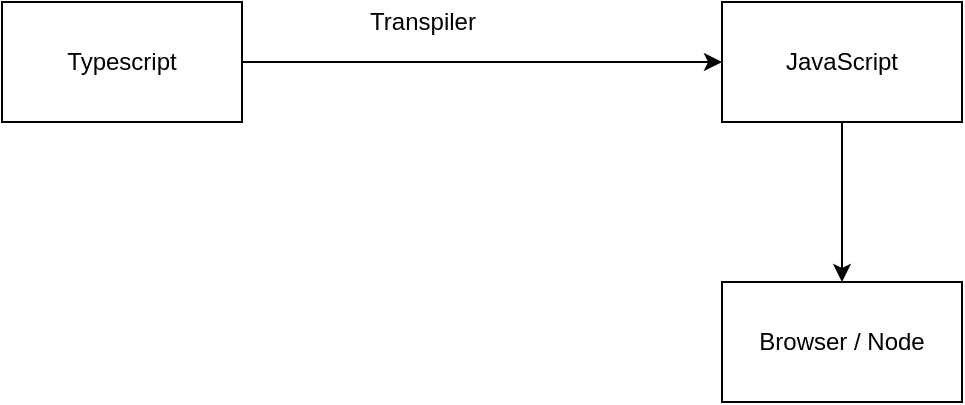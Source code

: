 <mxfile version="17.4.6" type="device" pages="5"><diagram id="P7CXUxq4p2wmJNcO4njA" name="Page-1"><mxGraphModel dx="1209" dy="671" grid="1" gridSize="10" guides="1" tooltips="1" connect="1" arrows="1" fold="1" page="1" pageScale="1" pageWidth="850" pageHeight="1100" math="0" shadow="0"><root><mxCell id="0"/><mxCell id="1" parent="0"/><mxCell id="oU3HxdKcEG_-ibyoC2eJ-3" value="" style="edgeStyle=orthogonalEdgeStyle;rounded=0;orthogonalLoop=1;jettySize=auto;html=1;" parent="1" source="oU3HxdKcEG_-ibyoC2eJ-1" target="oU3HxdKcEG_-ibyoC2eJ-2" edge="1"><mxGeometry relative="1" as="geometry"/></mxCell><mxCell id="oU3HxdKcEG_-ibyoC2eJ-1" value="Typescript" style="rounded=0;whiteSpace=wrap;html=1;" parent="1" vertex="1"><mxGeometry x="90" y="240" width="120" height="60" as="geometry"/></mxCell><mxCell id="oU3HxdKcEG_-ibyoC2eJ-5" value="" style="edgeStyle=orthogonalEdgeStyle;rounded=0;orthogonalLoop=1;jettySize=auto;html=1;" parent="1" source="oU3HxdKcEG_-ibyoC2eJ-2" target="oU3HxdKcEG_-ibyoC2eJ-4" edge="1"><mxGeometry relative="1" as="geometry"/></mxCell><mxCell id="oU3HxdKcEG_-ibyoC2eJ-2" value="JavaScript" style="rounded=0;whiteSpace=wrap;html=1;" parent="1" vertex="1"><mxGeometry x="450" y="240" width="120" height="60" as="geometry"/></mxCell><mxCell id="oU3HxdKcEG_-ibyoC2eJ-4" value="Browser / Node" style="rounded=0;whiteSpace=wrap;html=1;" parent="1" vertex="1"><mxGeometry x="450" y="380" width="120" height="60" as="geometry"/></mxCell><mxCell id="oU3HxdKcEG_-ibyoC2eJ-6" value="Transpiler" style="text;html=1;align=center;verticalAlign=middle;resizable=0;points=[];autosize=1;strokeColor=none;fillColor=none;" parent="1" vertex="1"><mxGeometry x="265" y="240" width="70" height="20" as="geometry"/></mxCell></root></mxGraphModel></diagram><diagram id="FXTbuwqc1mGdaXWdw7Zm" name="Page-2"><mxGraphModel dx="834" dy="463" grid="1" gridSize="10" guides="1" tooltips="1" connect="1" arrows="1" fold="1" page="1" pageScale="1" pageWidth="850" pageHeight="1100" math="0" shadow="0"><root><mxCell id="0"/><mxCell id="1" parent="0"/><mxCell id="V2_ksXwRN4BQplcUnAqq-1" value="" style="rounded=0;whiteSpace=wrap;html=1;" vertex="1" parent="1"><mxGeometry x="300" y="200" width="300" height="380" as="geometry"/></mxCell><mxCell id="V2_ksXwRN4BQplcUnAqq-3" value="" style="rounded=0;whiteSpace=wrap;html=1;" vertex="1" parent="1"><mxGeometry x="425" y="240" width="120" height="20" as="geometry"/></mxCell><mxCell id="V2_ksXwRN4BQplcUnAqq-4" value="Title :" style="text;html=1;strokeColor=none;fillColor=none;align=center;verticalAlign=middle;whiteSpace=wrap;rounded=0;" vertex="1" parent="1"><mxGeometry x="330" y="235" width="60" height="30" as="geometry"/></mxCell><mxCell id="V2_ksXwRN4BQplcUnAqq-5" value="" style="rounded=0;whiteSpace=wrap;html=1;" vertex="1" parent="1"><mxGeometry x="425" y="285" width="120" height="20" as="geometry"/></mxCell><mxCell id="V2_ksXwRN4BQplcUnAqq-6" value="Date" style="text;html=1;strokeColor=none;fillColor=none;align=center;verticalAlign=middle;whiteSpace=wrap;rounded=0;" vertex="1" parent="1"><mxGeometry x="330" y="280" width="60" height="30" as="geometry"/></mxCell><mxCell id="V2_ksXwRN4BQplcUnAqq-7" value="" style="rounded=0;whiteSpace=wrap;html=1;" vertex="1" parent="1"><mxGeometry x="425" y="335" width="120" height="20" as="geometry"/></mxCell><mxCell id="V2_ksXwRN4BQplcUnAqq-8" value="Amount" style="text;html=1;strokeColor=none;fillColor=none;align=center;verticalAlign=middle;whiteSpace=wrap;rounded=0;" vertex="1" parent="1"><mxGeometry x="330" y="330" width="60" height="30" as="geometry"/></mxCell><mxCell id="V2_ksXwRN4BQplcUnAqq-9" value="payment / receipt" style="rounded=0;whiteSpace=wrap;html=1;" vertex="1" parent="1"><mxGeometry x="425" y="385" width="120" height="20" as="geometry"/></mxCell><mxCell id="V2_ksXwRN4BQplcUnAqq-10" value="Type" style="text;html=1;strokeColor=none;fillColor=none;align=center;verticalAlign=middle;whiteSpace=wrap;rounded=0;" vertex="1" parent="1"><mxGeometry x="330" y="380" width="60" height="30" as="geometry"/></mxCell><mxCell id="V2_ksXwRN4BQplcUnAqq-11" value="ADD" style="rounded=0;whiteSpace=wrap;html=1;fillColor=#60a917;fontColor=#ffffff;strokeColor=#2D7600;" vertex="1" parent="1"><mxGeometry x="340" y="420" width="90" height="30" as="geometry"/></mxCell><mxCell id="V2_ksXwRN4BQplcUnAqq-12" value="Payment : {title} - {Date} | {Amount}" style="rounded=0;whiteSpace=wrap;html=1;" vertex="1" parent="1"><mxGeometry x="340" y="480" width="230" height="30" as="geometry"/></mxCell><mxCell id="V2_ksXwRN4BQplcUnAqq-13" value="Receipt : {title} - {Date} | {Amount}" style="rounded=0;whiteSpace=wrap;html=1;" vertex="1" parent="1"><mxGeometry x="340" y="520" width="230" height="30" as="geometry"/></mxCell><mxCell id="V2_ksXwRN4BQplcUnAqq-14" value="Money Book App" style="text;strokeColor=none;fillColor=none;html=1;fontSize=24;fontStyle=1;verticalAlign=middle;align=center;" vertex="1" parent="1"><mxGeometry x="405" y="160" width="100" height="40" as="geometry"/></mxCell></root></mxGraphModel></diagram><diagram id="cxRqFEHWdKRoTaAgsOug" name="Page-3"><mxGraphModel dx="834" dy="463" grid="1" gridSize="10" guides="1" tooltips="1" connect="1" arrows="1" fold="1" page="1" pageScale="1" pageWidth="850" pageHeight="1100" math="0" shadow="0"><root><mxCell id="0"/><mxCell id="1" parent="0"/><mxCell id="dqQgymQwA2q7bdFBa4oJ-6" value="" style="edgeStyle=orthogonalEdgeStyle;rounded=0;orthogonalLoop=1;jettySize=auto;html=1;" edge="1" parent="1" source="dqQgymQwA2q7bdFBa4oJ-1" target="dqQgymQwA2q7bdFBa4oJ-5"><mxGeometry relative="1" as="geometry"/></mxCell><mxCell id="dqQgymQwA2q7bdFBa4oJ-1" value="" style="rounded=0;whiteSpace=wrap;html=1;" vertex="1" parent="1"><mxGeometry x="100" y="250" width="120" height="170" as="geometry"/></mxCell><mxCell id="dqQgymQwA2q7bdFBa4oJ-2" value="Real DOM" style="text;html=1;align=center;verticalAlign=middle;resizable=0;points=[];autosize=1;strokeColor=none;fillColor=none;" vertex="1" parent="1"><mxGeometry x="125" y="200" width="70" height="20" as="geometry"/></mxCell><mxCell id="dqQgymQwA2q7bdFBa4oJ-20" style="edgeStyle=orthogonalEdgeStyle;rounded=0;orthogonalLoop=1;jettySize=auto;html=1;exitX=1;exitY=0.5;exitDx=0;exitDy=0;entryX=0.5;entryY=1;entryDx=0;entryDy=0;" edge="1" parent="1" source="dqQgymQwA2q7bdFBa4oJ-5" target="dqQgymQwA2q7bdFBa4oJ-10"><mxGeometry relative="1" as="geometry"/></mxCell><mxCell id="dqQgymQwA2q7bdFBa4oJ-5" value="User" style="ellipse;whiteSpace=wrap;html=1;rounded=0;" vertex="1" parent="1"><mxGeometry x="100" y="490" width="120" height="60" as="geometry"/></mxCell><mxCell id="dqQgymQwA2q7bdFBa4oJ-7" value="div" style="rounded=0;whiteSpace=wrap;html=1;" vertex="1" parent="1"><mxGeometry x="130" y="270" width="60" height="30" as="geometry"/></mxCell><mxCell id="dqQgymQwA2q7bdFBa4oJ-8" value="p&lt;span style=&quot;color: rgba(0 , 0 , 0 , 0) ; font-family: monospace ; font-size: 0px&quot;&gt;%3CmxGraphModel%3E%3Croot%3E%3CmxCell%20id%3D%220%22%2F%3E%3CmxCell%20id%3D%221%22%20parent%3D%220%22%2F%3E%3CmxCell%20id%3D%222%22%20value%3D%22div%22%20style%3D%22rounded%3D0%3BwhiteSpace%3Dwrap%3Bhtml%3D1%3B%22%20vertex%3D%221%22%20parent%3D%221%22%3E%3CmxGeometry%20x%3D%22130%22%20y%3D%22270%22%20width%3D%2260%22%20height%3D%2230%22%20as%3D%22geometry%22%2F%3E%3C%2FmxCell%3E%3C%2Froot%3E%3C%2FmxGraphModel%3E&lt;/span&gt;" style="rounded=0;whiteSpace=wrap;html=1;" vertex="1" parent="1"><mxGeometry x="130" y="310" width="60" height="30" as="geometry"/></mxCell><mxCell id="dqQgymQwA2q7bdFBa4oJ-9" value="ul" style="rounded=0;whiteSpace=wrap;html=1;" vertex="1" parent="1"><mxGeometry x="130" y="350" width="60" height="30" as="geometry"/></mxCell><mxCell id="dqQgymQwA2q7bdFBa4oJ-24" style="edgeStyle=orthogonalEdgeStyle;rounded=0;orthogonalLoop=1;jettySize=auto;html=1;exitX=0;exitY=0.5;exitDx=0;exitDy=0;entryX=1;entryY=0.5;entryDx=0;entryDy=0;" edge="1" parent="1" source="dqQgymQwA2q7bdFBa4oJ-10" target="dqQgymQwA2q7bdFBa4oJ-15"><mxGeometry relative="1" as="geometry"/></mxCell><mxCell id="dqQgymQwA2q7bdFBa4oJ-10" value="" style="rounded=0;whiteSpace=wrap;html=1;" vertex="1" parent="1"><mxGeometry x="520" y="250" width="120" height="170" as="geometry"/></mxCell><mxCell id="dqQgymQwA2q7bdFBa4oJ-11" value="div" style="rounded=0;whiteSpace=wrap;html=1;" vertex="1" parent="1"><mxGeometry x="550" y="270" width="60" height="30" as="geometry"/></mxCell><mxCell id="dqQgymQwA2q7bdFBa4oJ-12" value="p&lt;span style=&quot;color: rgba(0 , 0 , 0 , 0) ; font-family: monospace ; font-size: 0px&quot;&gt;%3CmxGraphModel%3E%3Croot%3E%3CmxCell%20id%3D%220%22%2F%3E%3CmxCell%20id%3D%221%22%20parent%3D%220%22%2F%3E%3CmxCell%20id%3D%222%22%20value%3D%22div%22%20style%3D%22rounded%3D0%3BwhiteSpace%3Dwrap%3Bhtml%3D1%3B%22%20vertex%3D%221%22%20parent%3D%221%22%3E%3CmxGeometry%20x%3D%22130%22%20y%3D%22270%22%20width%3D%2260%22%20height%3D%2230%22%20as%3D%22geometry%22%2F%3E%3C%2FmxCell%3E%3C%2Froot%3E%3C%2FmxGraphModel%3E&lt;/span&gt;" style="rounded=0;whiteSpace=wrap;html=1;" vertex="1" parent="1"><mxGeometry x="550" y="310" width="60" height="30" as="geometry"/></mxCell><mxCell id="dqQgymQwA2q7bdFBa4oJ-13" value="ul" style="rounded=0;whiteSpace=wrap;html=1;" vertex="1" parent="1"><mxGeometry x="550" y="350" width="60" height="30" as="geometry"/></mxCell><mxCell id="dqQgymQwA2q7bdFBa4oJ-14" value="Previous Virtual DOM" style="text;html=1;align=center;verticalAlign=middle;resizable=0;points=[];autosize=1;strokeColor=none;fillColor=none;" vertex="1" parent="1"><mxGeometry x="515" y="200" width="130" height="20" as="geometry"/></mxCell><mxCell id="dqQgymQwA2q7bdFBa4oJ-27" style="edgeStyle=orthogonalEdgeStyle;rounded=0;orthogonalLoop=1;jettySize=auto;html=1;exitX=0;exitY=0.5;exitDx=0;exitDy=0;entryX=1;entryY=0.5;entryDx=0;entryDy=0;" edge="1" parent="1" source="dqQgymQwA2q7bdFBa4oJ-15" target="dqQgymQwA2q7bdFBa4oJ-1"><mxGeometry relative="1" as="geometry"/></mxCell><mxCell id="dqQgymQwA2q7bdFBa4oJ-15" value="" style="rounded=0;whiteSpace=wrap;html=1;" vertex="1" parent="1"><mxGeometry x="320" y="250" width="120" height="170" as="geometry"/></mxCell><mxCell id="dqQgymQwA2q7bdFBa4oJ-16" value="div" style="rounded=0;whiteSpace=wrap;html=1;" vertex="1" parent="1"><mxGeometry x="350" y="270" width="60" height="30" as="geometry"/></mxCell><mxCell id="dqQgymQwA2q7bdFBa4oJ-17" value="p&lt;span style=&quot;color: rgba(0 , 0 , 0 , 0) ; font-family: monospace ; font-size: 0px&quot;&gt;%3CmxGraphModel%3E%3Croot%3E%3CmxCell%20id%3D%220%22%2F%3E%3CmxCell%20id%3D%221%22%20parent%3D%220%22%2F%3E%3CmxCell%20id%3D%222%22%20value%3D%22div%22%20style%3D%22rounded%3D0%3BwhiteSpace%3Dwrap%3Bhtml%3D1%3B%22%20vertex%3D%221%22%20parent%3D%221%22%3E%3CmxGeometry%20x%3D%22130%22%20y%3D%22270%22%20width%3D%2260%22%20height%3D%2230%22%20as%3D%22geometry%22%2F%3E%3C%2FmxCell%3E%3C%2Froot%3E%3C%2FmxGraphModel%3E&lt;/span&gt;" style="rounded=0;whiteSpace=wrap;html=1;" vertex="1" parent="1"><mxGeometry x="350" y="310" width="60" height="30" as="geometry"/></mxCell><mxCell id="dqQgymQwA2q7bdFBa4oJ-18" value="ul" style="rounded=0;whiteSpace=wrap;html=1;" vertex="1" parent="1"><mxGeometry x="350" y="350" width="60" height="30" as="geometry"/></mxCell><mxCell id="dqQgymQwA2q7bdFBa4oJ-19" value="Current Virtual DOM" style="text;html=1;align=center;verticalAlign=middle;resizable=0;points=[];autosize=1;strokeColor=none;fillColor=none;" vertex="1" parent="1"><mxGeometry x="320" y="200" width="120" height="20" as="geometry"/></mxCell><mxCell id="dqQgymQwA2q7bdFBa4oJ-21" value="State" style="text;html=1;align=center;verticalAlign=middle;resizable=0;points=[];autosize=1;strokeColor=none;fillColor=none;" vertex="1" parent="1"><mxGeometry x="345" y="490" width="40" height="20" as="geometry"/></mxCell><mxCell id="dqQgymQwA2q7bdFBa4oJ-22" value="p" style="rounded=0;whiteSpace=wrap;html=1;fillColor=#dae8fc;strokeColor=#6c8ebf;" vertex="1" parent="1"><mxGeometry x="550" y="380" width="60" height="30" as="geometry"/></mxCell><mxCell id="dqQgymQwA2q7bdFBa4oJ-23" value="p" style="rounded=0;whiteSpace=wrap;html=1;fillColor=#dae8fc;strokeColor=#6c8ebf;" vertex="1" parent="1"><mxGeometry x="350" y="380" width="60" height="30" as="geometry"/></mxCell><mxCell id="dqQgymQwA2q7bdFBa4oJ-25" value="diffing Algo" style="text;html=1;align=center;verticalAlign=middle;resizable=0;points=[];autosize=1;strokeColor=none;fillColor=none;" vertex="1" parent="1"><mxGeometry x="440" y="300" width="70" height="20" as="geometry"/></mxCell><mxCell id="dqQgymQwA2q7bdFBa4oJ-26" value="p" style="rounded=0;whiteSpace=wrap;html=1;fillColor=#dae8fc;strokeColor=#6c8ebf;" vertex="1" parent="1"><mxGeometry x="130" y="380" width="60" height="30" as="geometry"/></mxCell><mxCell id="dqQgymQwA2q7bdFBa4oJ-28" value="reconciliation" style="text;html=1;align=center;verticalAlign=middle;resizable=0;points=[];autosize=1;strokeColor=none;fillColor=none;" vertex="1" parent="1"><mxGeometry x="220" y="300" width="90" height="20" as="geometry"/></mxCell><mxCell id="dqQgymQwA2q7bdFBa4oJ-35" style="edgeStyle=orthogonalEdgeStyle;rounded=0;orthogonalLoop=1;jettySize=auto;html=1;exitX=0;exitY=0.5;exitDx=0;exitDy=0;entryX=1;entryY=0.5;entryDx=0;entryDy=0;" edge="1" parent="1" source="dqQgymQwA2q7bdFBa4oJ-29" target="dqQgymQwA2q7bdFBa4oJ-10"><mxGeometry relative="1" as="geometry"/></mxCell><mxCell id="dqQgymQwA2q7bdFBa4oJ-29" value="" style="rounded=0;whiteSpace=wrap;html=1;" vertex="1" parent="1"><mxGeometry x="790" y="250" width="120" height="170" as="geometry"/></mxCell><mxCell id="dqQgymQwA2q7bdFBa4oJ-30" value="React App" style="text;html=1;align=center;verticalAlign=middle;resizable=0;points=[];autosize=1;strokeColor=none;fillColor=none;" vertex="1" parent="1"><mxGeometry x="815" y="210" width="70" height="20" as="geometry"/></mxCell><mxCell id="dqQgymQwA2q7bdFBa4oJ-31" value="Component 1" style="rounded=0;whiteSpace=wrap;html=1;" vertex="1" parent="1"><mxGeometry x="805" y="265" width="90" height="40" as="geometry"/></mxCell><mxCell id="dqQgymQwA2q7bdFBa4oJ-32" value="Component 1" style="rounded=0;whiteSpace=wrap;html=1;" vertex="1" parent="1"><mxGeometry x="805" y="320" width="90" height="40" as="geometry"/></mxCell><mxCell id="dqQgymQwA2q7bdFBa4oJ-33" value="Component 1" style="rounded=0;whiteSpace=wrap;html=1;" vertex="1" parent="1"><mxGeometry x="805" y="370" width="90" height="40" as="geometry"/></mxCell></root></mxGraphModel></diagram><diagram id="YVeQXx_CBv60THiBEofJ" name="Page-4"><mxGraphModel dx="1209" dy="671" grid="1" gridSize="10" guides="1" tooltips="1" connect="1" arrows="1" fold="1" page="1" pageScale="1" pageWidth="850" pageHeight="1100" math="0" shadow="0"><root><mxCell id="0"/><mxCell id="1" parent="0"/><mxCell id="ELaKCrcZB-_dq25dAe_A-3" value="" style="edgeStyle=orthogonalEdgeStyle;rounded=0;orthogonalLoop=1;jettySize=auto;html=1;" parent="1" source="ELaKCrcZB-_dq25dAe_A-1" target="ELaKCrcZB-_dq25dAe_A-2" edge="1"><mxGeometry relative="1" as="geometry"/></mxCell><mxCell id="ELaKCrcZB-_dq25dAe_A-1" value="&amp;gt; npm start" style="text;html=1;align=center;verticalAlign=middle;resizable=0;points=[];autosize=1;strokeColor=none;fillColor=none;" parent="1" vertex="1"><mxGeometry x="90" y="190" width="80" height="20" as="geometry"/></mxCell><mxCell id="ELaKCrcZB-_dq25dAe_A-5" value="" style="edgeStyle=orthogonalEdgeStyle;rounded=0;orthogonalLoop=1;jettySize=auto;html=1;" parent="1" source="ELaKCrcZB-_dq25dAe_A-2" target="ELaKCrcZB-_dq25dAe_A-4" edge="1"><mxGeometry relative="1" as="geometry"/></mxCell><mxCell id="ELaKCrcZB-_dq25dAe_A-2" value="triggers react-scripts start" style="text;html=1;align=center;verticalAlign=middle;resizable=0;points=[];autosize=1;strokeColor=none;fillColor=none;" parent="1" vertex="1"><mxGeometry x="215" y="190" width="150" height="20" as="geometry"/></mxCell><mxCell id="ELaKCrcZB-_dq25dAe_A-7" value="" style="edgeStyle=orthogonalEdgeStyle;rounded=0;orthogonalLoop=1;jettySize=auto;html=1;" parent="1" source="ELaKCrcZB-_dq25dAe_A-4" target="ELaKCrcZB-_dq25dAe_A-6" edge="1"><mxGeometry relative="1" as="geometry"/></mxCell><mxCell id="ELaKCrcZB-_dq25dAe_A-4" value="starts WebpackDevServer" style="text;html=1;align=center;verticalAlign=middle;resizable=0;points=[];autosize=1;strokeColor=none;fillColor=none;" parent="1" vertex="1"><mxGeometry x="440" y="190" width="160" height="20" as="geometry"/></mxCell><mxCell id="ELaKCrcZB-_dq25dAe_A-9" value="" style="edgeStyle=orthogonalEdgeStyle;rounded=0;orthogonalLoop=1;jettySize=auto;html=1;" parent="1" source="ELaKCrcZB-_dq25dAe_A-6" target="ELaKCrcZB-_dq25dAe_A-8" edge="1"><mxGeometry relative="1" as="geometry"/></mxCell><mxCell id="ELaKCrcZB-_dq25dAe_A-6" value="WebpackDevServer servers index.html file" style="text;html=1;align=center;verticalAlign=middle;resizable=0;points=[];autosize=1;strokeColor=none;fillColor=none;" parent="1" vertex="1"><mxGeometry x="400" y="290" width="240" height="20" as="geometry"/></mxCell><mxCell id="ELaKCrcZB-_dq25dAe_A-11" value="" style="edgeStyle=orthogonalEdgeStyle;rounded=0;orthogonalLoop=1;jettySize=auto;html=1;" parent="1" source="ELaKCrcZB-_dq25dAe_A-8" target="ELaKCrcZB-_dq25dAe_A-10" edge="1"><mxGeometry relative="1" as="geometry"/></mxCell><mxCell id="ELaKCrcZB-_dq25dAe_A-8" value="Loads the React App" style="text;html=1;align=center;verticalAlign=middle;resizable=0;points=[];autosize=1;strokeColor=none;fillColor=none;" parent="1" vertex="1"><mxGeometry x="455" y="390" width="130" height="20" as="geometry"/></mxCell><mxCell id="ELaKCrcZB-_dq25dAe_A-13" value="" style="edgeStyle=orthogonalEdgeStyle;rounded=0;orthogonalLoop=1;jettySize=auto;html=1;" parent="1" source="ELaKCrcZB-_dq25dAe_A-10" target="ELaKCrcZB-_dq25dAe_A-12" edge="1"><mxGeometry relative="1" as="geometry"/></mxCell><mxCell id="ELaKCrcZB-_dq25dAe_A-10" value="React App &amp;gt; index.tsx" style="text;html=1;align=center;verticalAlign=middle;resizable=0;points=[];autosize=1;strokeColor=none;fillColor=none;" parent="1" vertex="1"><mxGeometry x="455" y="440" width="130" height="20" as="geometry"/></mxCell><mxCell id="ELaKCrcZB-_dq25dAe_A-12" value="React App &amp;gt; App.tsx" style="text;html=1;align=center;verticalAlign=middle;resizable=0;points=[];autosize=1;strokeColor=none;fillColor=none;" parent="1" vertex="1"><mxGeometry x="460" y="540" width="120" height="20" as="geometry"/></mxCell></root></mxGraphModel></diagram><diagram id="nulUr8IrMy7BZxjs3UVm" name="Page-5"><mxGraphModel dx="834" dy="463" grid="1" gridSize="10" guides="1" tooltips="1" connect="1" arrows="1" fold="1" page="1" pageScale="1" pageWidth="850" pageHeight="1100" math="0" shadow="0"><root><mxCell id="0"/><mxCell id="1" parent="0"/><mxCell id="3AUZKyuHyvC7jYG3EjvK-3" value="" style="edgeStyle=orthogonalEdgeStyle;rounded=0;orthogonalLoop=1;jettySize=auto;html=1;" parent="1" source="3AUZKyuHyvC7jYG3EjvK-1" target="3AUZKyuHyvC7jYG3EjvK-2" edge="1"><mxGeometry relative="1" as="geometry"/></mxCell><mxCell id="ilwGfAfrBXyA1NpIEfK8-9" style="edgeStyle=orthogonalEdgeStyle;rounded=0;orthogonalLoop=1;jettySize=auto;html=1;exitX=0.5;exitY=1;exitDx=0;exitDy=0;entryX=0.5;entryY=0;entryDx=0;entryDy=0;" edge="1" parent="1" source="3AUZKyuHyvC7jYG3EjvK-1" target="ilwGfAfrBXyA1NpIEfK8-8"><mxGeometry relative="1" as="geometry"/></mxCell><mxCell id="3AUZKyuHyvC7jYG3EjvK-1" value="Expenses" style="rounded=0;whiteSpace=wrap;html=1;" parent="1" vertex="1"><mxGeometry x="365" y="200" width="120" height="60" as="geometry"/></mxCell><mxCell id="ilwGfAfrBXyA1NpIEfK8-6" value="" style="edgeStyle=orthogonalEdgeStyle;rounded=0;orthogonalLoop=1;jettySize=auto;html=1;" edge="1" parent="1" source="3AUZKyuHyvC7jYG3EjvK-2" target="ilwGfAfrBXyA1NpIEfK8-5"><mxGeometry relative="1" as="geometry"/></mxCell><mxCell id="ilwGfAfrBXyA1NpIEfK8-15" style="edgeStyle=orthogonalEdgeStyle;rounded=0;orthogonalLoop=1;jettySize=auto;html=1;exitX=1;exitY=0.25;exitDx=0;exitDy=0;entryX=1;entryY=0.75;entryDx=0;entryDy=0;fillColor=#d5e8d4;strokeColor=#82b366;" edge="1" parent="1" source="3AUZKyuHyvC7jYG3EjvK-2" target="3AUZKyuHyvC7jYG3EjvK-1"><mxGeometry relative="1" as="geometry"/></mxCell><mxCell id="3AUZKyuHyvC7jYG3EjvK-2" value="ExpenseItem" style="rounded=0;whiteSpace=wrap;html=1;" parent="1" vertex="1"><mxGeometry x="365" y="340" width="120" height="60" as="geometry"/></mxCell><mxCell id="3AUZKyuHyvC7jYG3EjvK-4" value="Props" style="text;html=1;align=center;verticalAlign=middle;resizable=0;points=[];autosize=1;strokeColor=none;fillColor=none;" parent="1" vertex="1"><mxGeometry x="425" y="300" width="50" height="20" as="geometry"/></mxCell><mxCell id="ilwGfAfrBXyA1NpIEfK8-1" value="Working with Props" style="text;strokeColor=none;fillColor=none;html=1;fontSize=24;fontStyle=1;verticalAlign=middle;align=center;" vertex="1" parent="1"><mxGeometry x="375" y="40" width="100" height="40" as="geometry"/></mxCell><mxCell id="ilwGfAfrBXyA1NpIEfK8-3" style="edgeStyle=orthogonalEdgeStyle;rounded=0;orthogonalLoop=1;jettySize=auto;html=1;exitX=0.5;exitY=1;exitDx=0;exitDy=0;entryX=0.5;entryY=0;entryDx=0;entryDy=0;" edge="1" parent="1" source="ilwGfAfrBXyA1NpIEfK8-2" target="3AUZKyuHyvC7jYG3EjvK-1"><mxGeometry relative="1" as="geometry"/></mxCell><mxCell id="ilwGfAfrBXyA1NpIEfK8-2" value="AppComponent" style="rounded=0;whiteSpace=wrap;html=1;" vertex="1" parent="1"><mxGeometry x="365" y="90" width="120" height="60" as="geometry"/></mxCell><mxCell id="ilwGfAfrBXyA1NpIEfK8-4" value="expenses : IExpense [ ]" style="text;html=1;align=center;verticalAlign=middle;resizable=0;points=[];autosize=1;strokeColor=#b85450;fillColor=#f8cecc;" vertex="1" parent="1"><mxGeometry x="485" y="220" width="140" height="20" as="geometry"/></mxCell><mxCell id="ilwGfAfrBXyA1NpIEfK8-5" value="ExpenseDate" style="rounded=0;whiteSpace=wrap;html=1;" vertex="1" parent="1"><mxGeometry x="365" y="480" width="120" height="60" as="geometry"/></mxCell><mxCell id="ilwGfAfrBXyA1NpIEfK8-7" value="createdAt : Date" style="text;html=1;align=center;verticalAlign=middle;resizable=0;points=[];autosize=1;strokeColor=none;fillColor=none;" vertex="1" parent="1"><mxGeometry x="430" y="430" width="100" height="20" as="geometry"/></mxCell><mxCell id="ilwGfAfrBXyA1NpIEfK8-11" style="edgeStyle=orthogonalEdgeStyle;rounded=0;orthogonalLoop=1;jettySize=auto;html=1;exitX=0;exitY=0.5;exitDx=0;exitDy=0;entryX=0.006;entryY=0.402;entryDx=0;entryDy=0;entryPerimeter=0;" edge="1" parent="1" source="ilwGfAfrBXyA1NpIEfK8-8" target="3AUZKyuHyvC7jYG3EjvK-1"><mxGeometry relative="1" as="geometry"/></mxCell><mxCell id="ilwGfAfrBXyA1NpIEfK8-8" value="AddExpense" style="rounded=0;whiteSpace=wrap;html=1;" vertex="1" parent="1"><mxGeometry x="180" y="340" width="120" height="60" as="geometry"/></mxCell><mxCell id="ilwGfAfrBXyA1NpIEfK8-10" value="title, createdAt, amount" style="text;html=1;align=center;verticalAlign=middle;resizable=0;points=[];autosize=1;strokeColor=none;fillColor=none;" vertex="1" parent="1"><mxGeometry x="170" y="410" width="140" height="20" as="geometry"/></mxCell><mxCell id="ilwGfAfrBXyA1NpIEfK8-12" value="Props" style="text;html=1;align=center;verticalAlign=middle;resizable=0;points=[];autosize=1;strokeColor=none;fillColor=none;" vertex="1" parent="1"><mxGeometry x="255" y="280" width="50" height="20" as="geometry"/></mxCell><mxCell id="ilwGfAfrBXyA1NpIEfK8-13" value="functional props" style="text;html=1;align=center;verticalAlign=middle;resizable=0;points=[];autosize=1;strokeColor=none;fillColor=none;" vertex="1" parent="1"><mxGeometry x="155" y="200" width="100" height="20" as="geometry"/></mxCell><mxCell id="ilwGfAfrBXyA1NpIEfK8-14" value="DELETE" style="text;html=1;align=center;verticalAlign=middle;resizable=0;points=[];autosize=1;strokeColor=#82b366;fillColor=#d5e8d4;" vertex="1" parent="1"><mxGeometry x="490" y="360" width="60" height="20" as="geometry"/></mxCell><mxCell id="ilwGfAfrBXyA1NpIEfK8-16" value="ExpenseID" style="text;html=1;align=center;verticalAlign=middle;resizable=0;points=[];autosize=1;strokeColor=none;fillColor=none;" vertex="1" parent="1"><mxGeometry x="520" y="280" width="70" height="20" as="geometry"/></mxCell><mxCell id="ilwGfAfrBXyA1NpIEfK8-17" value="Lifting the State Up" style="text;html=1;align=center;verticalAlign=middle;resizable=0;points=[];autosize=1;strokeColor=#82b366;fillColor=#d5e8d4;" vertex="1" parent="1"><mxGeometry x="710" y="280" width="120" height="20" as="geometry"/></mxCell><mxCell id="ilwGfAfrBXyA1NpIEfK8-18" value="Lifting the State Up" style="text;html=1;align=center;verticalAlign=middle;resizable=0;points=[];autosize=1;strokeColor=#82b366;fillColor=#d5e8d4;" vertex="1" parent="1"><mxGeometry x="35" y="260" width="120" height="20" as="geometry"/></mxCell><mxCell id="ilwGfAfrBXyA1NpIEfK8-20" style="edgeStyle=orthogonalEdgeStyle;rounded=0;orthogonalLoop=1;jettySize=auto;html=1;exitX=0.5;exitY=0;exitDx=0;exitDy=0;entryX=1;entryY=0.75;entryDx=0;entryDy=0;fillColor=#f8cecc;strokeColor=#b85450;" edge="1" parent="1" source="ilwGfAfrBXyA1NpIEfK8-19" target="3AUZKyuHyvC7jYG3EjvK-1"><mxGeometry relative="1" as="geometry"/></mxCell><mxCell id="ilwGfAfrBXyA1NpIEfK8-19" value="ExpenseFilter" style="rounded=0;whiteSpace=wrap;html=1;" vertex="1" parent="1"><mxGeometry x="580" y="340" width="120" height="60" as="geometry"/></mxCell><mxCell id="ilwGfAfrBXyA1NpIEfK8-21" value="year" style="text;html=1;align=center;verticalAlign=middle;resizable=0;points=[];autosize=1;strokeColor=none;fillColor=none;" vertex="1" parent="1"><mxGeometry x="650" y="310" width="40" height="20" as="geometry"/></mxCell></root></mxGraphModel></diagram></mxfile>